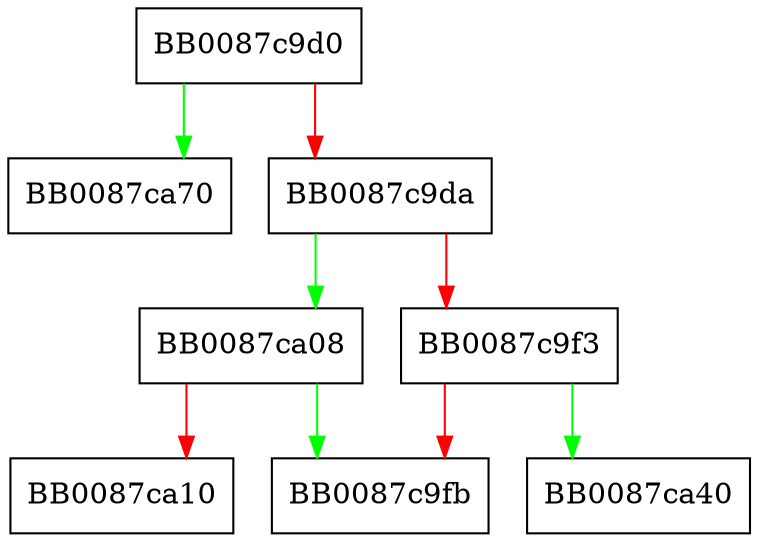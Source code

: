 digraph _IO_seekwmark {
  node [shape="box"];
  graph [splines=ortho];
  BB0087c9d0 -> BB0087ca70 [color="green"];
  BB0087c9d0 -> BB0087c9da [color="red"];
  BB0087c9da -> BB0087ca08 [color="green"];
  BB0087c9da -> BB0087c9f3 [color="red"];
  BB0087c9f3 -> BB0087ca40 [color="green"];
  BB0087c9f3 -> BB0087c9fb [color="red"];
  BB0087ca08 -> BB0087c9fb [color="green"];
  BB0087ca08 -> BB0087ca10 [color="red"];
}